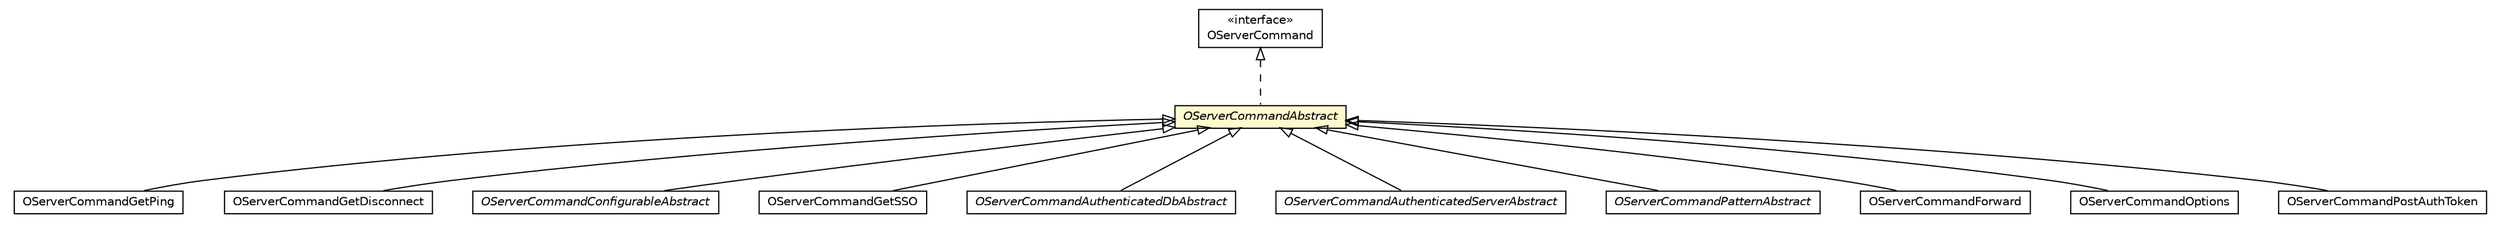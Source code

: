 #!/usr/local/bin/dot
#
# Class diagram 
# Generated by UMLGraph version R5_6-24-gf6e263 (http://www.umlgraph.org/)
#

digraph G {
	edge [fontname="Helvetica",fontsize=10,labelfontname="Helvetica",labelfontsize=10];
	node [fontname="Helvetica",fontsize=10,shape=plaintext];
	nodesep=0.25;
	ranksep=0.5;
	// com.orientechnologies.orient.server.network.protocol.http.command.get.OServerCommandGetPing
	c6445529 [label=<<table title="com.orientechnologies.orient.server.network.protocol.http.command.get.OServerCommandGetPing" border="0" cellborder="1" cellspacing="0" cellpadding="2" port="p" href="./get/OServerCommandGetPing.html">
		<tr><td><table border="0" cellspacing="0" cellpadding="1">
<tr><td align="center" balign="center"> OServerCommandGetPing </td></tr>
		</table></td></tr>
		</table>>, URL="./get/OServerCommandGetPing.html", fontname="Helvetica", fontcolor="black", fontsize=10.0];
	// com.orientechnologies.orient.server.network.protocol.http.command.get.OServerCommandGetDisconnect
	c6445532 [label=<<table title="com.orientechnologies.orient.server.network.protocol.http.command.get.OServerCommandGetDisconnect" border="0" cellborder="1" cellspacing="0" cellpadding="2" port="p" href="./get/OServerCommandGetDisconnect.html">
		<tr><td><table border="0" cellspacing="0" cellpadding="1">
<tr><td align="center" balign="center"> OServerCommandGetDisconnect </td></tr>
		</table></td></tr>
		</table>>, URL="./get/OServerCommandGetDisconnect.html", fontname="Helvetica", fontcolor="black", fontsize=10.0];
	// com.orientechnologies.orient.server.network.protocol.http.command.get.OServerCommandConfigurableAbstract
	c6445546 [label=<<table title="com.orientechnologies.orient.server.network.protocol.http.command.get.OServerCommandConfigurableAbstract" border="0" cellborder="1" cellspacing="0" cellpadding="2" port="p" href="./get/OServerCommandConfigurableAbstract.html">
		<tr><td><table border="0" cellspacing="0" cellpadding="1">
<tr><td align="center" balign="center"><font face="Helvetica-Oblique"> OServerCommandConfigurableAbstract </font></td></tr>
		</table></td></tr>
		</table>>, URL="./get/OServerCommandConfigurableAbstract.html", fontname="Helvetica", fontcolor="black", fontsize=10.0];
	// com.orientechnologies.orient.server.network.protocol.http.command.get.OServerCommandGetSSO
	c6445551 [label=<<table title="com.orientechnologies.orient.server.network.protocol.http.command.get.OServerCommandGetSSO" border="0" cellborder="1" cellspacing="0" cellpadding="2" port="p" href="./get/OServerCommandGetSSO.html">
		<tr><td><table border="0" cellspacing="0" cellpadding="1">
<tr><td align="center" balign="center"> OServerCommandGetSSO </td></tr>
		</table></td></tr>
		</table>>, URL="./get/OServerCommandGetSSO.html", fontname="Helvetica", fontcolor="black", fontsize=10.0];
	// com.orientechnologies.orient.server.network.protocol.http.command.OServerCommandAuthenticatedDbAbstract
	c6445556 [label=<<table title="com.orientechnologies.orient.server.network.protocol.http.command.OServerCommandAuthenticatedDbAbstract" border="0" cellborder="1" cellspacing="0" cellpadding="2" port="p" href="./OServerCommandAuthenticatedDbAbstract.html">
		<tr><td><table border="0" cellspacing="0" cellpadding="1">
<tr><td align="center" balign="center"><font face="Helvetica-Oblique"> OServerCommandAuthenticatedDbAbstract </font></td></tr>
		</table></td></tr>
		</table>>, URL="./OServerCommandAuthenticatedDbAbstract.html", fontname="Helvetica", fontcolor="black", fontsize=10.0];
	// com.orientechnologies.orient.server.network.protocol.http.command.OServerCommand
	c6445557 [label=<<table title="com.orientechnologies.orient.server.network.protocol.http.command.OServerCommand" border="0" cellborder="1" cellspacing="0" cellpadding="2" port="p" href="./OServerCommand.html">
		<tr><td><table border="0" cellspacing="0" cellpadding="1">
<tr><td align="center" balign="center"> &#171;interface&#187; </td></tr>
<tr><td align="center" balign="center"> OServerCommand </td></tr>
		</table></td></tr>
		</table>>, URL="./OServerCommand.html", fontname="Helvetica", fontcolor="black", fontsize=10.0];
	// com.orientechnologies.orient.server.network.protocol.http.command.OServerCommandAbstract
	c6445558 [label=<<table title="com.orientechnologies.orient.server.network.protocol.http.command.OServerCommandAbstract" border="0" cellborder="1" cellspacing="0" cellpadding="2" port="p" bgcolor="lemonChiffon" href="./OServerCommandAbstract.html">
		<tr><td><table border="0" cellspacing="0" cellpadding="1">
<tr><td align="center" balign="center"><font face="Helvetica-Oblique"> OServerCommandAbstract </font></td></tr>
		</table></td></tr>
		</table>>, URL="./OServerCommandAbstract.html", fontname="Helvetica", fontcolor="black", fontsize=10.0];
	// com.orientechnologies.orient.server.network.protocol.http.command.OServerCommandAuthenticatedServerAbstract
	c6445559 [label=<<table title="com.orientechnologies.orient.server.network.protocol.http.command.OServerCommandAuthenticatedServerAbstract" border="0" cellborder="1" cellspacing="0" cellpadding="2" port="p" href="./OServerCommandAuthenticatedServerAbstract.html">
		<tr><td><table border="0" cellspacing="0" cellpadding="1">
<tr><td align="center" balign="center"><font face="Helvetica-Oblique"> OServerCommandAuthenticatedServerAbstract </font></td></tr>
		</table></td></tr>
		</table>>, URL="./OServerCommandAuthenticatedServerAbstract.html", fontname="Helvetica", fontcolor="black", fontsize=10.0];
	// com.orientechnologies.orient.server.network.protocol.http.command.OServerCommandPatternAbstract
	c6445561 [label=<<table title="com.orientechnologies.orient.server.network.protocol.http.command.OServerCommandPatternAbstract" border="0" cellborder="1" cellspacing="0" cellpadding="2" port="p" href="./OServerCommandPatternAbstract.html">
		<tr><td><table border="0" cellspacing="0" cellpadding="1">
<tr><td align="center" balign="center"><font face="Helvetica-Oblique"> OServerCommandPatternAbstract </font></td></tr>
		</table></td></tr>
		</table>>, URL="./OServerCommandPatternAbstract.html", fontname="Helvetica", fontcolor="black", fontsize=10.0];
	// com.orientechnologies.orient.server.network.protocol.http.command.all.OServerCommandForward
	c6445568 [label=<<table title="com.orientechnologies.orient.server.network.protocol.http.command.all.OServerCommandForward" border="0" cellborder="1" cellspacing="0" cellpadding="2" port="p" href="./all/OServerCommandForward.html">
		<tr><td><table border="0" cellspacing="0" cellpadding="1">
<tr><td align="center" balign="center"> OServerCommandForward </td></tr>
		</table></td></tr>
		</table>>, URL="./all/OServerCommandForward.html", fontname="Helvetica", fontcolor="black", fontsize=10.0];
	// com.orientechnologies.orient.server.network.protocol.http.command.options.OServerCommandOptions
	c6445570 [label=<<table title="com.orientechnologies.orient.server.network.protocol.http.command.options.OServerCommandOptions" border="0" cellborder="1" cellspacing="0" cellpadding="2" port="p" href="./options/OServerCommandOptions.html">
		<tr><td><table border="0" cellspacing="0" cellpadding="1">
<tr><td align="center" balign="center"> OServerCommandOptions </td></tr>
		</table></td></tr>
		</table>>, URL="./options/OServerCommandOptions.html", fontname="Helvetica", fontcolor="black", fontsize=10.0];
	// com.orientechnologies.orient.server.network.protocol.http.command.post.OServerCommandPostAuthToken
	c6445574 [label=<<table title="com.orientechnologies.orient.server.network.protocol.http.command.post.OServerCommandPostAuthToken" border="0" cellborder="1" cellspacing="0" cellpadding="2" port="p" href="./post/OServerCommandPostAuthToken.html">
		<tr><td><table border="0" cellspacing="0" cellpadding="1">
<tr><td align="center" balign="center"> OServerCommandPostAuthToken </td></tr>
		</table></td></tr>
		</table>>, URL="./post/OServerCommandPostAuthToken.html", fontname="Helvetica", fontcolor="black", fontsize=10.0];
	//com.orientechnologies.orient.server.network.protocol.http.command.get.OServerCommandGetPing extends com.orientechnologies.orient.server.network.protocol.http.command.OServerCommandAbstract
	c6445558:p -> c6445529:p [dir=back,arrowtail=empty];
	//com.orientechnologies.orient.server.network.protocol.http.command.get.OServerCommandGetDisconnect extends com.orientechnologies.orient.server.network.protocol.http.command.OServerCommandAbstract
	c6445558:p -> c6445532:p [dir=back,arrowtail=empty];
	//com.orientechnologies.orient.server.network.protocol.http.command.get.OServerCommandConfigurableAbstract extends com.orientechnologies.orient.server.network.protocol.http.command.OServerCommandAbstract
	c6445558:p -> c6445546:p [dir=back,arrowtail=empty];
	//com.orientechnologies.orient.server.network.protocol.http.command.get.OServerCommandGetSSO extends com.orientechnologies.orient.server.network.protocol.http.command.OServerCommandAbstract
	c6445558:p -> c6445551:p [dir=back,arrowtail=empty];
	//com.orientechnologies.orient.server.network.protocol.http.command.OServerCommandAuthenticatedDbAbstract extends com.orientechnologies.orient.server.network.protocol.http.command.OServerCommandAbstract
	c6445558:p -> c6445556:p [dir=back,arrowtail=empty];
	//com.orientechnologies.orient.server.network.protocol.http.command.OServerCommandAbstract implements com.orientechnologies.orient.server.network.protocol.http.command.OServerCommand
	c6445557:p -> c6445558:p [dir=back,arrowtail=empty,style=dashed];
	//com.orientechnologies.orient.server.network.protocol.http.command.OServerCommandAuthenticatedServerAbstract extends com.orientechnologies.orient.server.network.protocol.http.command.OServerCommandAbstract
	c6445558:p -> c6445559:p [dir=back,arrowtail=empty];
	//com.orientechnologies.orient.server.network.protocol.http.command.OServerCommandPatternAbstract extends com.orientechnologies.orient.server.network.protocol.http.command.OServerCommandAbstract
	c6445558:p -> c6445561:p [dir=back,arrowtail=empty];
	//com.orientechnologies.orient.server.network.protocol.http.command.all.OServerCommandForward extends com.orientechnologies.orient.server.network.protocol.http.command.OServerCommandAbstract
	c6445558:p -> c6445568:p [dir=back,arrowtail=empty];
	//com.orientechnologies.orient.server.network.protocol.http.command.options.OServerCommandOptions extends com.orientechnologies.orient.server.network.protocol.http.command.OServerCommandAbstract
	c6445558:p -> c6445570:p [dir=back,arrowtail=empty];
	//com.orientechnologies.orient.server.network.protocol.http.command.post.OServerCommandPostAuthToken extends com.orientechnologies.orient.server.network.protocol.http.command.OServerCommandAbstract
	c6445558:p -> c6445574:p [dir=back,arrowtail=empty];
}

